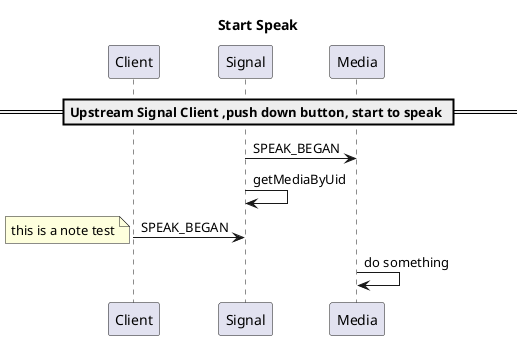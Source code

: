 @startuml

title Start Speak

participant Client


participant Signal


participant Media


== Upstream Signal Client ,push down button, start to speak ==

Signal -> Media :  SPEAK_BEGAN
Signal -> Signal : getMediaByUid

Client -> Signal : SPEAK_BEGAN
note left: this is a note test



Media -> Media :  do something


@enduml